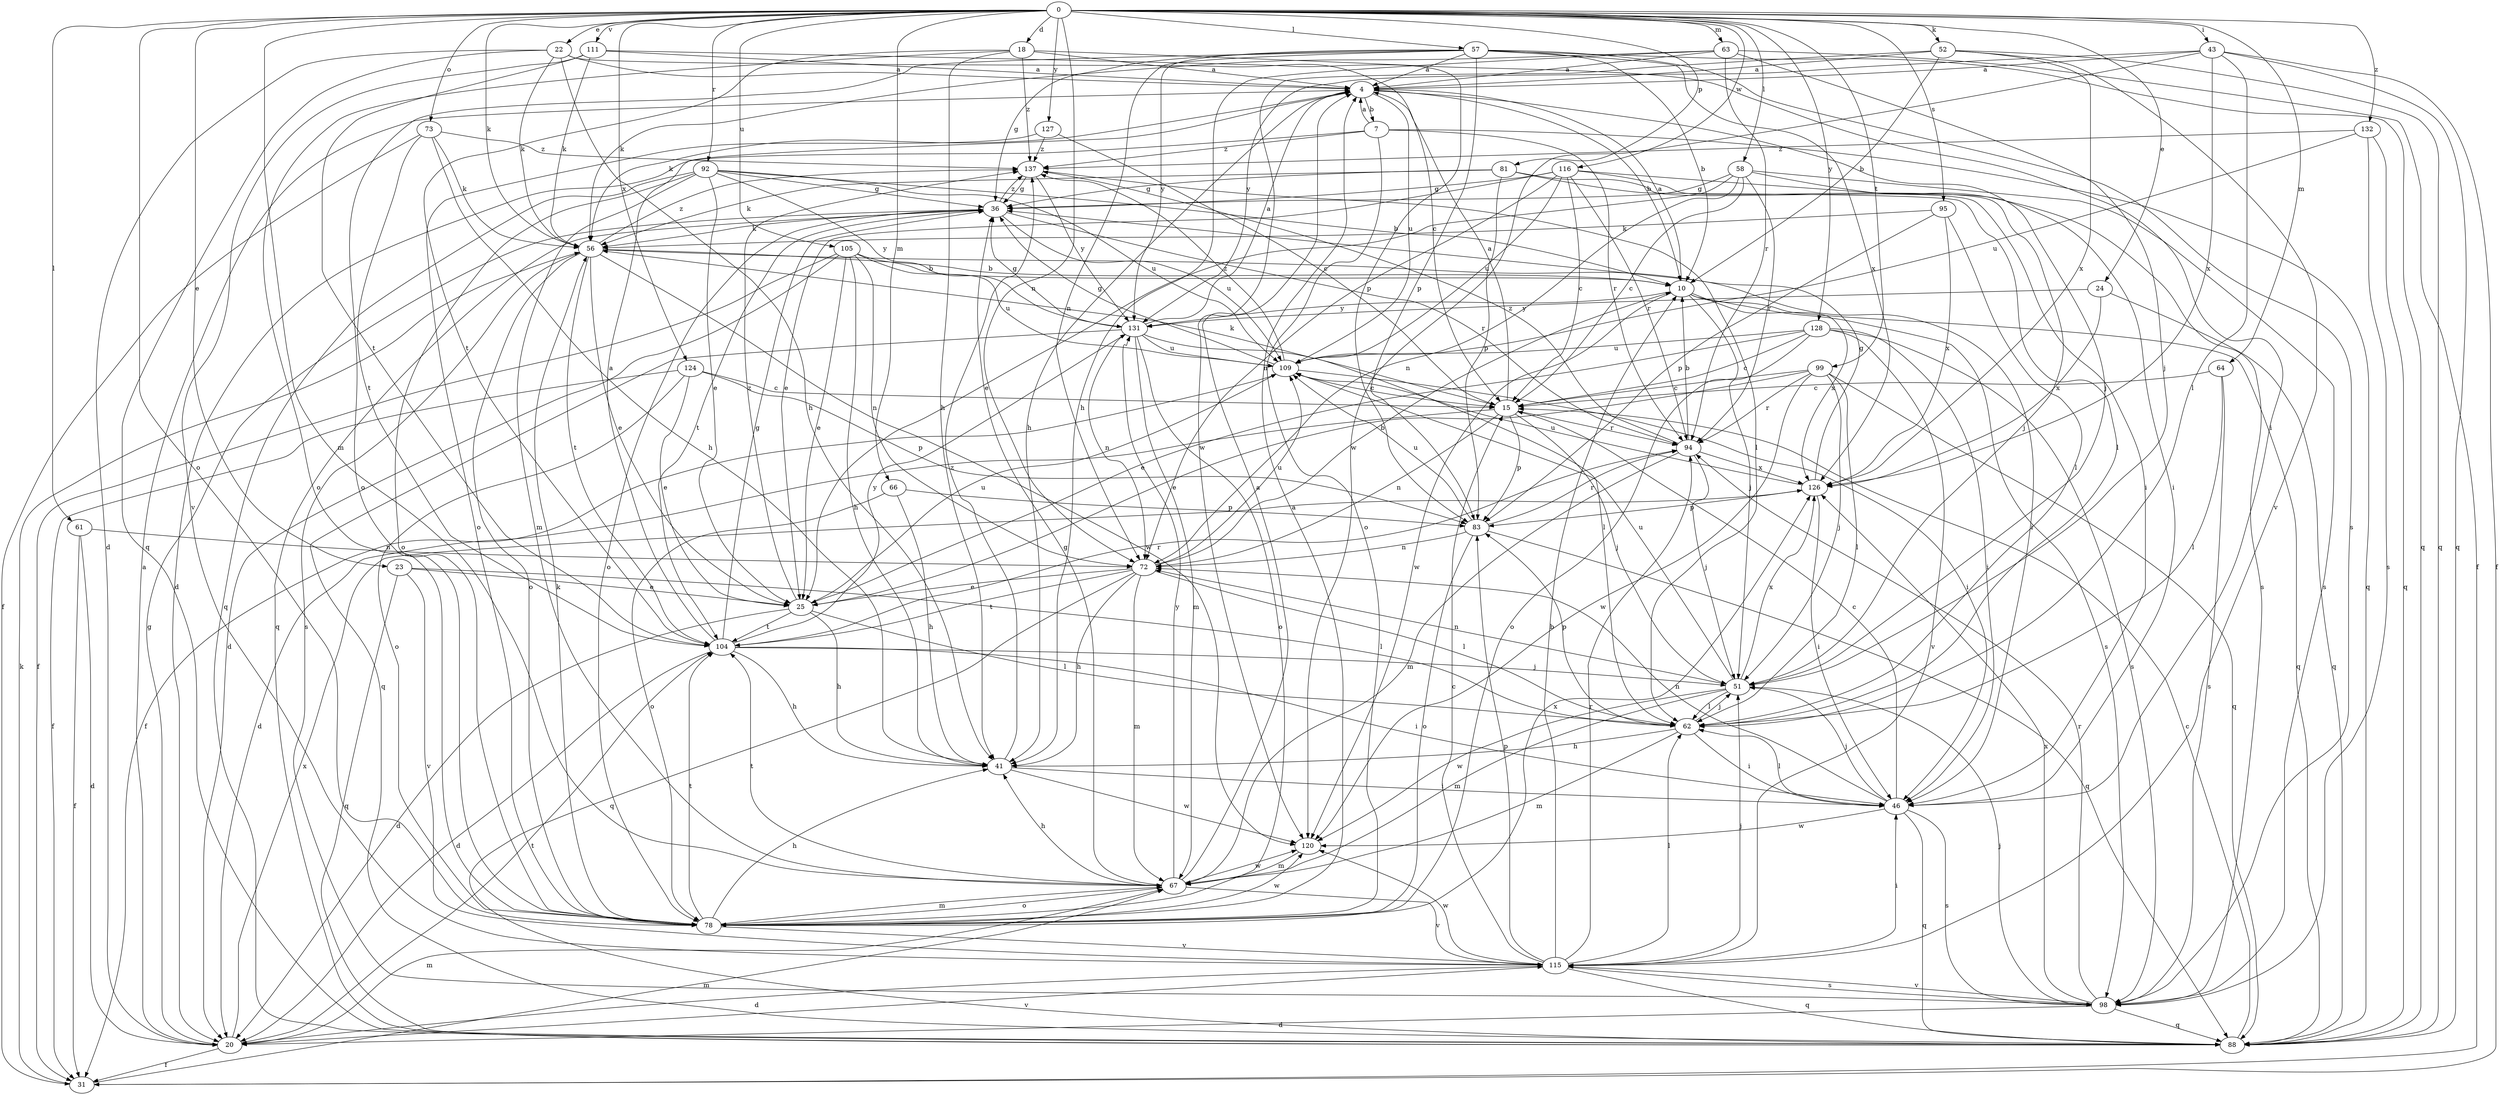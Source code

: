 strict digraph  {
0;
4;
7;
10;
15;
18;
20;
22;
23;
24;
25;
31;
36;
41;
43;
46;
51;
52;
56;
57;
58;
61;
62;
63;
64;
66;
67;
72;
73;
78;
81;
83;
88;
92;
94;
95;
98;
99;
104;
105;
109;
111;
115;
116;
120;
124;
126;
127;
128;
131;
132;
137;
0 -> 18  [label=d];
0 -> 22  [label=e];
0 -> 23  [label=e];
0 -> 24  [label=e];
0 -> 43  [label=i];
0 -> 52  [label=k];
0 -> 56  [label=k];
0 -> 57  [label=l];
0 -> 58  [label=l];
0 -> 61  [label=l];
0 -> 63  [label=m];
0 -> 64  [label=m];
0 -> 66  [label=m];
0 -> 67  [label=m];
0 -> 72  [label=n];
0 -> 73  [label=o];
0 -> 78  [label=o];
0 -> 81  [label=p];
0 -> 92  [label=r];
0 -> 95  [label=s];
0 -> 99  [label=t];
0 -> 105  [label=u];
0 -> 111  [label=v];
0 -> 116  [label=w];
0 -> 124  [label=x];
0 -> 127  [label=y];
0 -> 128  [label=y];
0 -> 132  [label=z];
4 -> 7  [label=b];
4 -> 10  [label=b];
4 -> 41  [label=h];
4 -> 51  [label=j];
4 -> 56  [label=k];
4 -> 109  [label=u];
7 -> 4  [label=a];
7 -> 20  [label=d];
7 -> 78  [label=o];
7 -> 88  [label=q];
7 -> 94  [label=r];
7 -> 137  [label=z];
10 -> 4  [label=a];
10 -> 51  [label=j];
10 -> 88  [label=q];
10 -> 98  [label=s];
10 -> 120  [label=w];
10 -> 126  [label=x];
10 -> 131  [label=y];
15 -> 4  [label=a];
15 -> 20  [label=d];
15 -> 51  [label=j];
15 -> 56  [label=k];
15 -> 72  [label=n];
15 -> 83  [label=p];
15 -> 94  [label=r];
18 -> 4  [label=a];
18 -> 41  [label=h];
18 -> 46  [label=i];
18 -> 78  [label=o];
18 -> 104  [label=t];
18 -> 137  [label=z];
20 -> 4  [label=a];
20 -> 31  [label=f];
20 -> 36  [label=g];
20 -> 67  [label=m];
20 -> 104  [label=t];
20 -> 115  [label=v];
20 -> 126  [label=x];
22 -> 4  [label=a];
22 -> 15  [label=c];
22 -> 20  [label=d];
22 -> 41  [label=h];
22 -> 56  [label=k];
22 -> 88  [label=q];
23 -> 25  [label=e];
23 -> 62  [label=l];
23 -> 88  [label=q];
23 -> 115  [label=v];
24 -> 88  [label=q];
24 -> 126  [label=x];
24 -> 131  [label=y];
25 -> 20  [label=d];
25 -> 41  [label=h];
25 -> 62  [label=l];
25 -> 104  [label=t];
25 -> 109  [label=u];
25 -> 137  [label=z];
31 -> 56  [label=k];
31 -> 67  [label=m];
36 -> 56  [label=k];
36 -> 78  [label=o];
36 -> 88  [label=q];
36 -> 94  [label=r];
36 -> 104  [label=t];
36 -> 109  [label=u];
36 -> 137  [label=z];
41 -> 46  [label=i];
41 -> 120  [label=w];
41 -> 137  [label=z];
43 -> 4  [label=a];
43 -> 31  [label=f];
43 -> 62  [label=l];
43 -> 88  [label=q];
43 -> 120  [label=w];
43 -> 126  [label=x];
43 -> 131  [label=y];
46 -> 15  [label=c];
46 -> 51  [label=j];
46 -> 62  [label=l];
46 -> 72  [label=n];
46 -> 88  [label=q];
46 -> 98  [label=s];
46 -> 120  [label=w];
51 -> 62  [label=l];
51 -> 67  [label=m];
51 -> 72  [label=n];
51 -> 109  [label=u];
51 -> 120  [label=w];
51 -> 126  [label=x];
52 -> 4  [label=a];
52 -> 10  [label=b];
52 -> 88  [label=q];
52 -> 115  [label=v];
52 -> 120  [label=w];
52 -> 126  [label=x];
56 -> 10  [label=b];
56 -> 25  [label=e];
56 -> 46  [label=i];
56 -> 78  [label=o];
56 -> 98  [label=s];
56 -> 104  [label=t];
56 -> 120  [label=w];
56 -> 137  [label=z];
57 -> 4  [label=a];
57 -> 10  [label=b];
57 -> 36  [label=g];
57 -> 72  [label=n];
57 -> 78  [label=o];
57 -> 83  [label=p];
57 -> 88  [label=q];
57 -> 98  [label=s];
57 -> 126  [label=x];
57 -> 131  [label=y];
58 -> 15  [label=c];
58 -> 25  [label=e];
58 -> 36  [label=g];
58 -> 46  [label=i];
58 -> 72  [label=n];
58 -> 94  [label=r];
58 -> 98  [label=s];
61 -> 20  [label=d];
61 -> 31  [label=f];
61 -> 72  [label=n];
62 -> 41  [label=h];
62 -> 46  [label=i];
62 -> 51  [label=j];
62 -> 67  [label=m];
62 -> 83  [label=p];
63 -> 4  [label=a];
63 -> 31  [label=f];
63 -> 41  [label=h];
63 -> 51  [label=j];
63 -> 56  [label=k];
63 -> 94  [label=r];
64 -> 15  [label=c];
64 -> 62  [label=l];
64 -> 98  [label=s];
66 -> 41  [label=h];
66 -> 78  [label=o];
66 -> 83  [label=p];
67 -> 4  [label=a];
67 -> 36  [label=g];
67 -> 41  [label=h];
67 -> 78  [label=o];
67 -> 104  [label=t];
67 -> 115  [label=v];
67 -> 120  [label=w];
67 -> 131  [label=y];
72 -> 10  [label=b];
72 -> 25  [label=e];
72 -> 41  [label=h];
72 -> 62  [label=l];
72 -> 67  [label=m];
72 -> 88  [label=q];
72 -> 104  [label=t];
72 -> 109  [label=u];
73 -> 31  [label=f];
73 -> 41  [label=h];
73 -> 56  [label=k];
73 -> 104  [label=t];
73 -> 137  [label=z];
78 -> 4  [label=a];
78 -> 41  [label=h];
78 -> 56  [label=k];
78 -> 67  [label=m];
78 -> 104  [label=t];
78 -> 115  [label=v];
78 -> 120  [label=w];
78 -> 126  [label=x];
81 -> 36  [label=g];
81 -> 46  [label=i];
81 -> 56  [label=k];
81 -> 62  [label=l];
81 -> 83  [label=p];
83 -> 72  [label=n];
83 -> 78  [label=o];
83 -> 88  [label=q];
83 -> 94  [label=r];
83 -> 109  [label=u];
88 -> 15  [label=c];
92 -> 10  [label=b];
92 -> 25  [label=e];
92 -> 36  [label=g];
92 -> 67  [label=m];
92 -> 78  [label=o];
92 -> 88  [label=q];
92 -> 109  [label=u];
92 -> 131  [label=y];
94 -> 10  [label=b];
94 -> 51  [label=j];
94 -> 67  [label=m];
94 -> 126  [label=x];
94 -> 137  [label=z];
95 -> 56  [label=k];
95 -> 62  [label=l];
95 -> 83  [label=p];
95 -> 126  [label=x];
98 -> 20  [label=d];
98 -> 51  [label=j];
98 -> 88  [label=q];
98 -> 94  [label=r];
98 -> 115  [label=v];
98 -> 126  [label=x];
99 -> 15  [label=c];
99 -> 25  [label=e];
99 -> 51  [label=j];
99 -> 62  [label=l];
99 -> 88  [label=q];
99 -> 94  [label=r];
99 -> 120  [label=w];
104 -> 4  [label=a];
104 -> 20  [label=d];
104 -> 36  [label=g];
104 -> 41  [label=h];
104 -> 46  [label=i];
104 -> 51  [label=j];
104 -> 94  [label=r];
104 -> 131  [label=y];
105 -> 10  [label=b];
105 -> 20  [label=d];
105 -> 25  [label=e];
105 -> 31  [label=f];
105 -> 41  [label=h];
105 -> 72  [label=n];
105 -> 109  [label=u];
109 -> 15  [label=c];
109 -> 31  [label=f];
109 -> 36  [label=g];
109 -> 46  [label=i];
109 -> 137  [label=z];
111 -> 4  [label=a];
111 -> 56  [label=k];
111 -> 83  [label=p];
111 -> 104  [label=t];
111 -> 115  [label=v];
115 -> 10  [label=b];
115 -> 15  [label=c];
115 -> 20  [label=d];
115 -> 46  [label=i];
115 -> 51  [label=j];
115 -> 62  [label=l];
115 -> 83  [label=p];
115 -> 88  [label=q];
115 -> 94  [label=r];
115 -> 98  [label=s];
115 -> 120  [label=w];
116 -> 15  [label=c];
116 -> 25  [label=e];
116 -> 36  [label=g];
116 -> 51  [label=j];
116 -> 72  [label=n];
116 -> 94  [label=r];
116 -> 98  [label=s];
116 -> 109  [label=u];
120 -> 67  [label=m];
124 -> 15  [label=c];
124 -> 25  [label=e];
124 -> 31  [label=f];
124 -> 78  [label=o];
124 -> 83  [label=p];
126 -> 36  [label=g];
126 -> 46  [label=i];
126 -> 83  [label=p];
126 -> 109  [label=u];
127 -> 15  [label=c];
127 -> 78  [label=o];
127 -> 137  [label=z];
128 -> 15  [label=c];
128 -> 25  [label=e];
128 -> 46  [label=i];
128 -> 78  [label=o];
128 -> 98  [label=s];
128 -> 109  [label=u];
128 -> 115  [label=v];
131 -> 4  [label=a];
131 -> 36  [label=g];
131 -> 62  [label=l];
131 -> 67  [label=m];
131 -> 72  [label=n];
131 -> 78  [label=o];
131 -> 88  [label=q];
131 -> 109  [label=u];
132 -> 88  [label=q];
132 -> 98  [label=s];
132 -> 109  [label=u];
132 -> 137  [label=z];
137 -> 36  [label=g];
137 -> 62  [label=l];
137 -> 131  [label=y];
}
